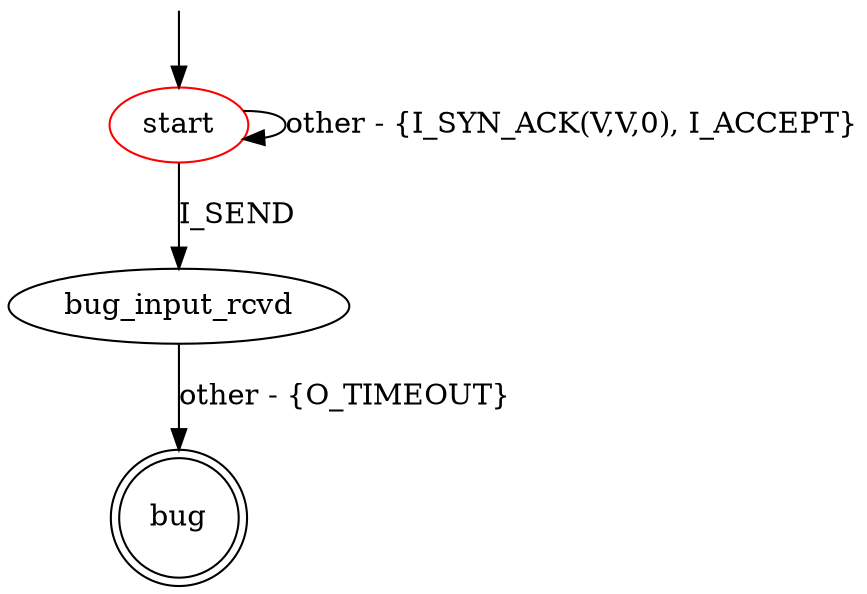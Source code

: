 digraph G {
label=""
start [color="red"]
bug [shape="doublecircle"]

start -> start [label="other - {I_SYN_ACK(V,V,0), I_ACCEPT}"]
start -> bug_input_rcvd [label="I_SEND"]
bug_input_rcvd -> bug [label="other - {O_TIMEOUT}"]

__start0 [label="" shape="none" width="0" height="0"];
__start0 -> start;
}

